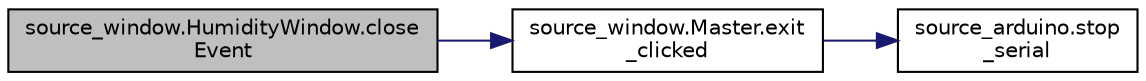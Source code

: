 digraph "source_window.HumidityWindow.closeEvent"
{
 // LATEX_PDF_SIZE
  edge [fontname="Helvetica",fontsize="10",labelfontname="Helvetica",labelfontsize="10"];
  node [fontname="Helvetica",fontsize="10",shape=record];
  rankdir="LR";
  Node1 [label="source_window.HumidityWindow.close\lEvent",height=0.2,width=0.4,color="black", fillcolor="grey75", style="filled", fontcolor="black",tooltip="Handler for the Close button."];
  Node1 -> Node2 [color="midnightblue",fontsize="10",style="solid",fontname="Helvetica"];
  Node2 [label="source_window.Master.exit\l_clicked",height=0.2,width=0.4,color="black", fillcolor="white", style="filled",URL="$classsource__window_1_1_master.html#ae44a0128e9e58287d6a475bf8d7bd0ba",tooltip="Called to exit the Application."];
  Node2 -> Node3 [color="midnightblue",fontsize="10",style="solid",fontname="Helvetica"];
  Node3 [label="source_arduino.stop\l_serial",height=0.2,width=0.4,color="black", fillcolor="white", style="filled",URL="$namespacesource__arduino.html#a0a74da49aed161251b91a5555d360faf",tooltip="Stop the serial communication."];
}
